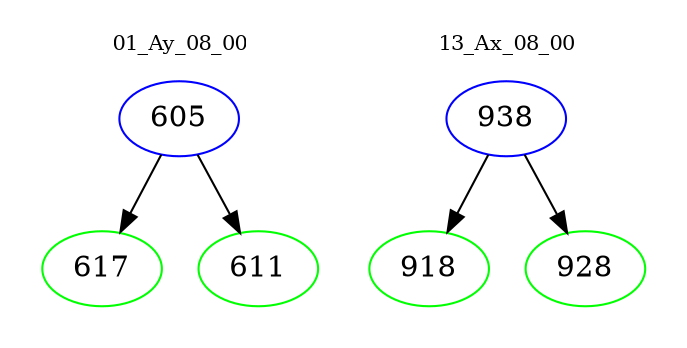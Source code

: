 digraph{
subgraph cluster_0 {
color = white
label = "01_Ay_08_00";
fontsize=10;
T0_605 [label="605", color="blue"]
T0_605 -> T0_617 [color="black"]
T0_617 [label="617", color="green"]
T0_605 -> T0_611 [color="black"]
T0_611 [label="611", color="green"]
}
subgraph cluster_1 {
color = white
label = "13_Ax_08_00";
fontsize=10;
T1_938 [label="938", color="blue"]
T1_938 -> T1_918 [color="black"]
T1_918 [label="918", color="green"]
T1_938 -> T1_928 [color="black"]
T1_928 [label="928", color="green"]
}
}

